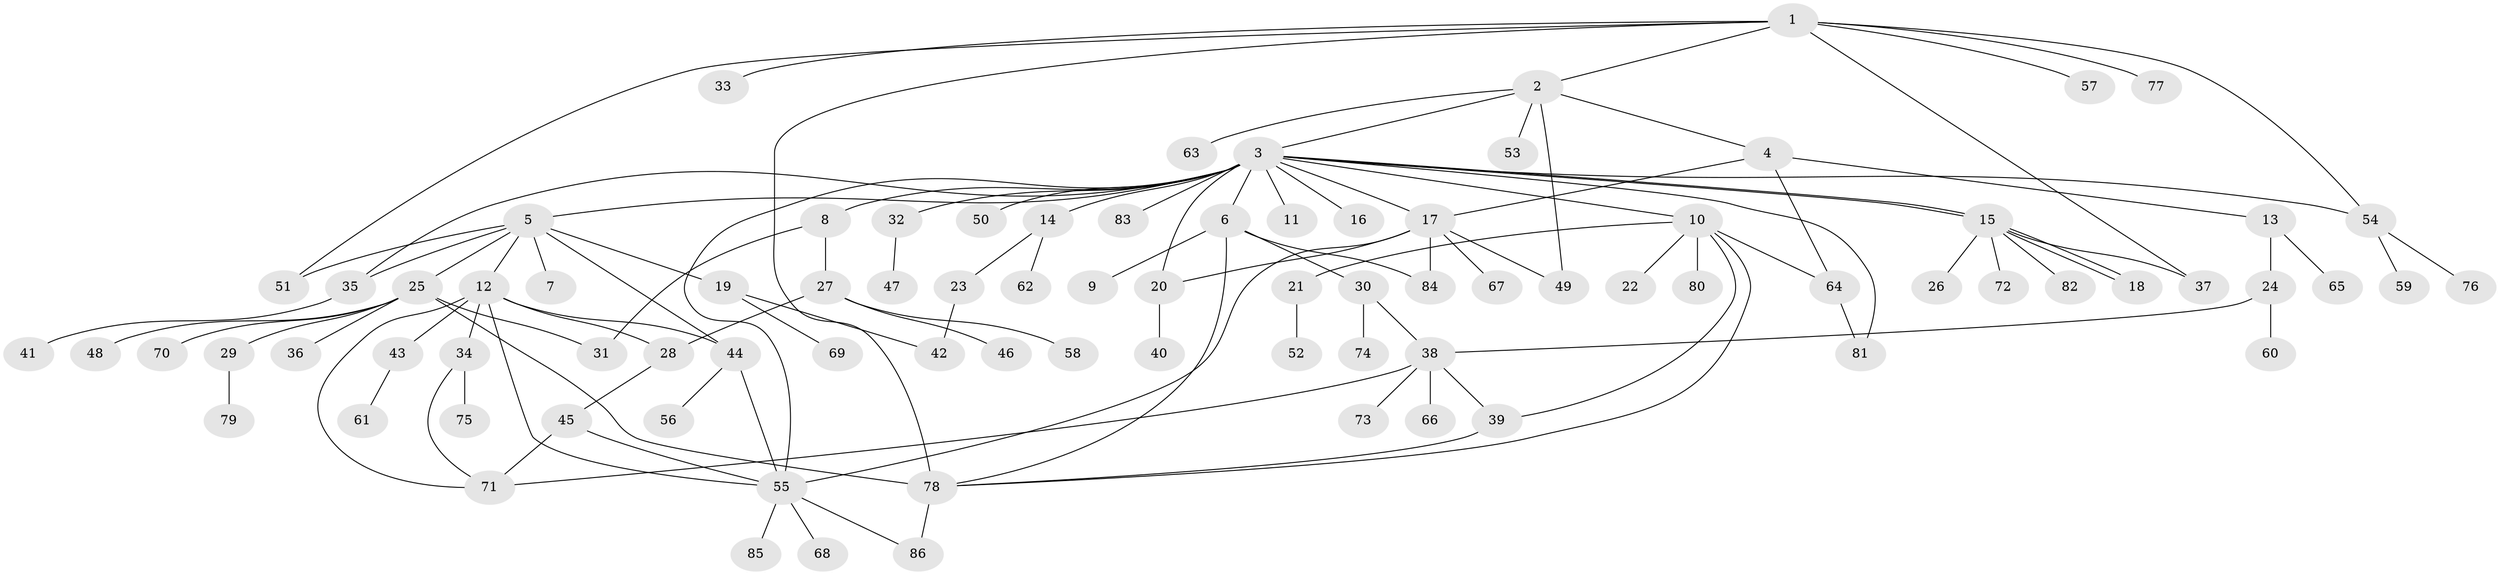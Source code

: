 // coarse degree distribution, {7: 0.047619047619047616, 5: 0.047619047619047616, 20: 0.015873015873015872, 4: 0.047619047619047616, 9: 0.015873015873015872, 1: 0.4444444444444444, 6: 0.047619047619047616, 2: 0.20634920634920634, 3: 0.1111111111111111, 8: 0.015873015873015872}
// Generated by graph-tools (version 1.1) at 2025/41/03/06/25 10:41:46]
// undirected, 86 vertices, 115 edges
graph export_dot {
graph [start="1"]
  node [color=gray90,style=filled];
  1;
  2;
  3;
  4;
  5;
  6;
  7;
  8;
  9;
  10;
  11;
  12;
  13;
  14;
  15;
  16;
  17;
  18;
  19;
  20;
  21;
  22;
  23;
  24;
  25;
  26;
  27;
  28;
  29;
  30;
  31;
  32;
  33;
  34;
  35;
  36;
  37;
  38;
  39;
  40;
  41;
  42;
  43;
  44;
  45;
  46;
  47;
  48;
  49;
  50;
  51;
  52;
  53;
  54;
  55;
  56;
  57;
  58;
  59;
  60;
  61;
  62;
  63;
  64;
  65;
  66;
  67;
  68;
  69;
  70;
  71;
  72;
  73;
  74;
  75;
  76;
  77;
  78;
  79;
  80;
  81;
  82;
  83;
  84;
  85;
  86;
  1 -- 2;
  1 -- 33;
  1 -- 37;
  1 -- 51;
  1 -- 54;
  1 -- 57;
  1 -- 77;
  1 -- 78;
  2 -- 3;
  2 -- 4;
  2 -- 49;
  2 -- 53;
  2 -- 63;
  3 -- 5;
  3 -- 6;
  3 -- 8;
  3 -- 10;
  3 -- 11;
  3 -- 14;
  3 -- 15;
  3 -- 15;
  3 -- 16;
  3 -- 17;
  3 -- 20;
  3 -- 32;
  3 -- 35;
  3 -- 50;
  3 -- 54;
  3 -- 55;
  3 -- 81;
  3 -- 83;
  4 -- 13;
  4 -- 17;
  4 -- 64;
  5 -- 7;
  5 -- 12;
  5 -- 19;
  5 -- 25;
  5 -- 35;
  5 -- 44;
  5 -- 51;
  6 -- 9;
  6 -- 30;
  6 -- 78;
  6 -- 84;
  8 -- 27;
  8 -- 31;
  10 -- 21;
  10 -- 22;
  10 -- 39;
  10 -- 64;
  10 -- 78;
  10 -- 80;
  12 -- 28;
  12 -- 34;
  12 -- 43;
  12 -- 44;
  12 -- 55;
  12 -- 71;
  13 -- 24;
  13 -- 65;
  14 -- 23;
  14 -- 62;
  15 -- 18;
  15 -- 18;
  15 -- 26;
  15 -- 37;
  15 -- 72;
  15 -- 82;
  17 -- 20;
  17 -- 49;
  17 -- 55;
  17 -- 67;
  17 -- 84;
  19 -- 42;
  19 -- 69;
  20 -- 40;
  21 -- 52;
  23 -- 42;
  24 -- 38;
  24 -- 60;
  25 -- 29;
  25 -- 31;
  25 -- 36;
  25 -- 48;
  25 -- 70;
  25 -- 78;
  27 -- 28;
  27 -- 46;
  27 -- 58;
  28 -- 45;
  29 -- 79;
  30 -- 38;
  30 -- 74;
  32 -- 47;
  34 -- 71;
  34 -- 75;
  35 -- 41;
  38 -- 39;
  38 -- 66;
  38 -- 71;
  38 -- 73;
  39 -- 78;
  43 -- 61;
  44 -- 55;
  44 -- 56;
  45 -- 55;
  45 -- 71;
  54 -- 59;
  54 -- 76;
  55 -- 68;
  55 -- 85;
  55 -- 86;
  64 -- 81;
  78 -- 86;
}
